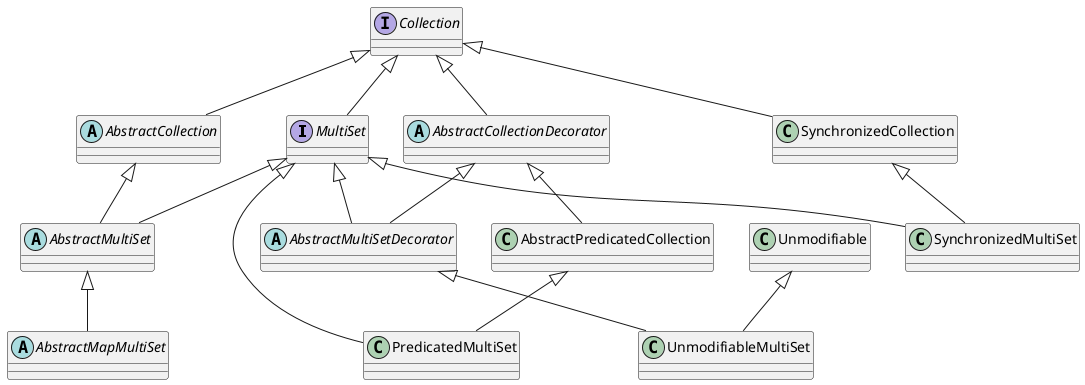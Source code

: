 @startuml

interface MultiSet
interface Collection
abstract class AbstractCollection
abstract class AbstractMultiSet
abstract class AbstractCollectionDecorator
abstract class AbstractMultiSetDecorator
abstract class AbstractMapMultiSet


Collection <|-- MultiSet
AbstractCollection  <|-- AbstractMultiSet
MultiSet <|-- AbstractMultiSet

AbstractCollectionDecorator <|-- AbstractMultiSetDecorator
MultiSet <|-- AbstractMultiSetDecorator

AbstractMultiSet <|-- AbstractMapMultiSet

AbstractPredicatedCollection <|-- PredicatedMultiSet
MultiSet <|-- PredicatedMultiSet

SynchronizedCollection <|-- SynchronizedMultiSet
MultiSet <|-- SynchronizedMultiSet

AbstractMultiSetDecorator <|-- UnmodifiableMultiSet
Unmodifiable <|-- UnmodifiableMultiSet

Collection <|-- AbstractCollectionDecorator

AbstractCollectionDecorator <|-- AbstractPredicatedCollection

Collection <|-- SynchronizedCollection

Collection <|-- AbstractCollection

@enduml